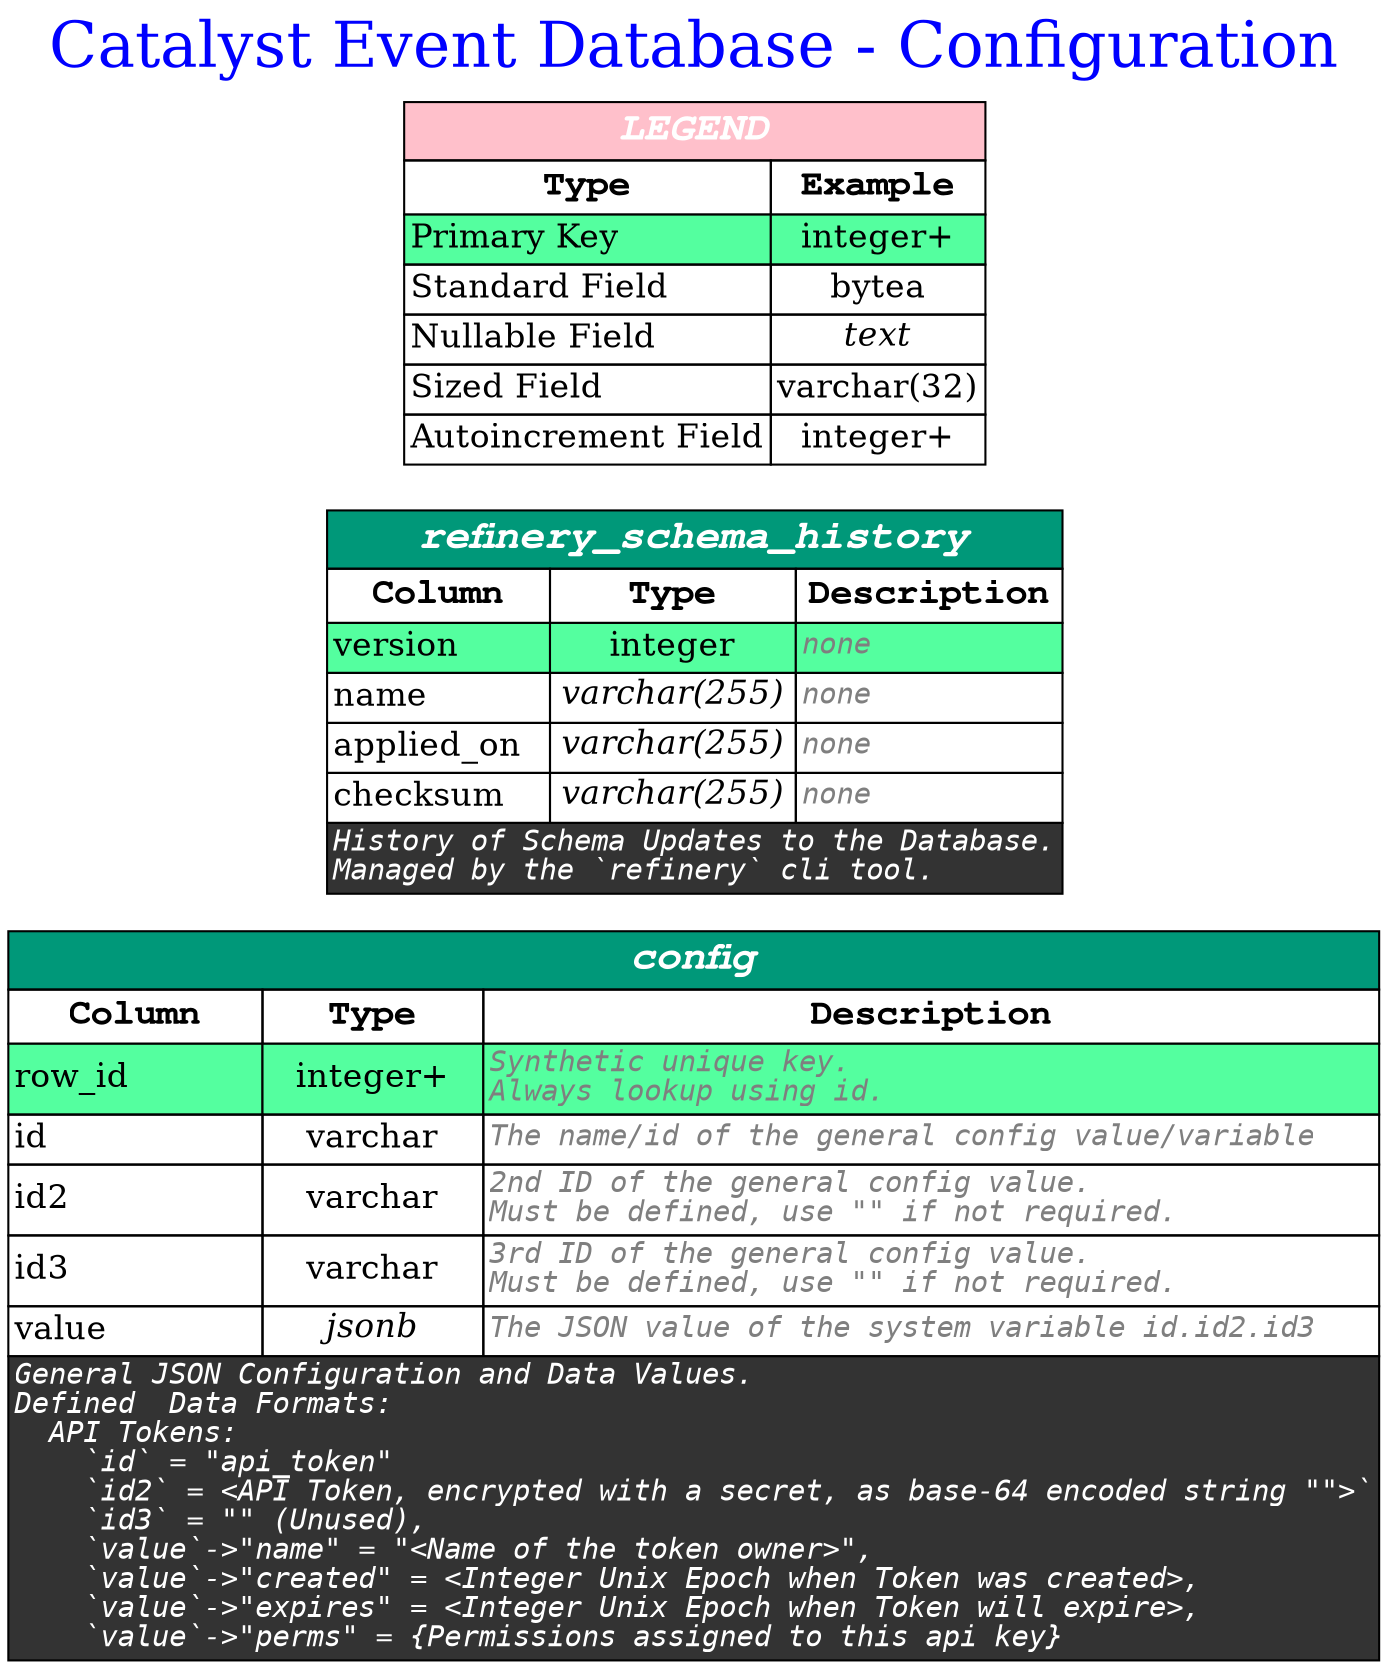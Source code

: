digraph erd {

    
    label = "Catalyst Event Database - Configuration"
    labelloc = t
    fontsize = 30
    fontcolor = blue
    

    graph [
        rankdir = "LR"
    ];

    node [
        fontsize = "16"
        shape = "plaintext"
    ];

    edge [
    ];

    
        

    "config" [shape=plain label=<
        <table border='0' cellborder='1' cellspacing='0' >
            <tr>
                <td colspan='3' bgcolor='#009879' port='__title'><font color='white' face='Courier bold italic' point-size='20'><b>config</b></font></td>
            </tr>
            <tr>
                <td><font color='black' face='Courier bold' point-size='18' ><b>Column</b></font></td>
                <td><font color='black' face='Courier bold' point-size='18' ><b>Type</b></font></td>
                <td><font color='black' face='Courier bold' point-size='18' ><b>Description</b></font></td>
            </tr>

            
            <tr>
                <td port="row_id" bgcolor="seagreen1" align='text'><font>row_id</font><br align='left'/></td>
                <td  bgcolor="seagreen1" ><font>integer+</font></td>
                <td port="row_id_out" bgcolor="seagreen1" align='text'><font color='grey50' face='Monospace' point-size='14' ><i>Synthetic unique key.<br align='left'/>Always lookup using id.</i><br align="left"/></font></td>
            </tr>
            
            <tr>
                <td port="id"  align='text'><font>id</font><br align='left'/></td>
                <td   ><font>varchar</font></td>
                <td port="id_out"  align='text'><font color='grey50' face='Monospace' point-size='14' ><i>The name&#x2f;id of the general config value&#x2f;variable</i><br align="left"/></font></td>
            </tr>
            
            <tr>
                <td port="id2"  align='text'><font>id2</font><br align='left'/></td>
                <td   ><font>varchar</font></td>
                <td port="id2_out"  align='text'><font color='grey50' face='Monospace' point-size='14' ><i>2nd ID of the general config value.<br align='left'/>Must be defined, use &quot;&quot; if not required.</i><br align="left"/></font></td>
            </tr>
            
            <tr>
                <td port="id3"  align='text'><font>id3</font><br align='left'/></td>
                <td   ><font>varchar</font></td>
                <td port="id3_out"  align='text'><font color='grey50' face='Monospace' point-size='14' ><i>3rd ID of the general config value.<br align='left'/>Must be defined, use &quot;&quot; if not required.</i><br align="left"/></font></td>
            </tr>
            
            <tr>
                <td port="value"  align='text'><font>value</font><br align='left'/></td>
                <td   ><font><i>jsonb</i></font></td>
                <td port="value_out"  align='text'><font color='grey50' face='Monospace' point-size='14' ><i>The JSON value of the system variable id.id2.id3</i><br align="left"/></font></td>
            </tr>
            

            
            <tr>
                <td colspan='3' bgcolor="grey20" align='text'><font color='white' face='Monospace' point-size='14'><i>General JSON Configuration and Data Values.<br align='left'/>Defined  Data Formats:<br align='left'/>  API Tokens:<br align='left'/>    `id` = &quot;api_token&quot;<br align='left'/>    `id2` = &lt;API Token, encrypted with a secret, as base-64 encoded string &quot;&quot;&gt;`<br align='left'/>    `id3` = &quot;&quot; (Unused),<br align='left'/>    `value`-&gt;&quot;name&quot; = &quot;&lt;Name of the token owner&gt;&quot;,<br align='left'/>    `value`-&gt;&quot;created&quot; = &lt;Integer Unix Epoch when Token was created&gt;,<br align='left'/>    `value`-&gt;&quot;expires&quot; = &lt;Integer Unix Epoch when Token will expire&gt;,<br align='left'/>    `value`-&gt;&quot;perms&quot; = {Permissions assigned to this api key}</i><br align="left"/></font></td>
            </tr>
            

        </table>
    >];

        
    
        

    "refinery_schema_history" [shape=plain label=<
        <table border='0' cellborder='1' cellspacing='0' >
            <tr>
                <td colspan='3' bgcolor='#009879' port='__title'><font color='white' face='Courier bold italic' point-size='20'><b>refinery_schema_history</b></font></td>
            </tr>
            <tr>
                <td><font color='black' face='Courier bold' point-size='18' ><b>Column</b></font></td>
                <td><font color='black' face='Courier bold' point-size='18' ><b>Type</b></font></td>
                <td><font color='black' face='Courier bold' point-size='18' ><b>Description</b></font></td>
            </tr>

            
            <tr>
                <td port="version" bgcolor="seagreen1" align='text'><font>version</font><br align='left'/></td>
                <td  bgcolor="seagreen1" ><font>integer</font></td>
                <td port="version_out" bgcolor="seagreen1" align='text'><font color='grey50' face='Monospace' point-size='14' ><i>none</i><br align="left"/></font></td>
            </tr>
            
            <tr>
                <td port="name"  align='text'><font>name</font><br align='left'/></td>
                <td   ><font><i>varchar(255)</i></font></td>
                <td port="name_out"  align='text'><font color='grey50' face='Monospace' point-size='14' ><i>none</i><br align="left"/></font></td>
            </tr>
            
            <tr>
                <td port="applied_on"  align='text'><font>applied_on</font><br align='left'/></td>
                <td   ><font><i>varchar(255)</i></font></td>
                <td port="applied_on_out"  align='text'><font color='grey50' face='Monospace' point-size='14' ><i>none</i><br align="left"/></font></td>
            </tr>
            
            <tr>
                <td port="checksum"  align='text'><font>checksum</font><br align='left'/></td>
                <td   ><font><i>varchar(255)</i></font></td>
                <td port="checksum_out"  align='text'><font color='grey50' face='Monospace' point-size='14' ><i>none</i><br align="left"/></font></td>
            </tr>
            

            
            <tr>
                <td colspan='3' bgcolor="grey20" align='text'><font color='white' face='Monospace' point-size='14'><i>History of Schema Updates to the Database.<br align='left'/>Managed by the `refinery` cli tool.</i><br align="left"/></font></td>
            </tr>
            

        </table>
    >];

        
    

    


    "LEGEND" [label=<
        <table border='0' cellborder='1' cellspacing='0'>
            <tr>
                <td colspan='2' bgcolor='Pink' port='__title'><font color='white' face='Courier bold italic' point-size='20'><b>LEGEND</b></font></td>
            </tr>
            <tr>
                <td><font color='black' face='Courier bold' point-size='18'><b>Type</b></font></td>
                <td><font color='black' face='Courier bold' point-size='18'><b>Example</b></font></td>
            </tr>

            <tr>
                <td align='text' bgcolor="seagreen1" ><font>Primary Key</font><br align='left'/></td>
                <td  bgcolor="seagreen1" ><font>integer+</font></td>
            </tr>


            <tr>
                <td align='text'><font>Standard Field</font><br align='left'/></td>
                <td><font>bytea</font></td>
            </tr>

            <tr>
                <td align='text'><font>Nullable Field</font><br align='left'/></td>
                <td><font><i>text</i></font></td>
            </tr>

            <tr>
                <td align='text'><font>Sized Field</font><br align='left'/></td>
                <td><font>varchar(32)</font></td>
            </tr>

            <tr>
                <td align='text'><font>Autoincrement Field</font><br align='left'/></td>
                <td><font>integer+</font></td>
            </tr>

        </table>
    >];

    


}

